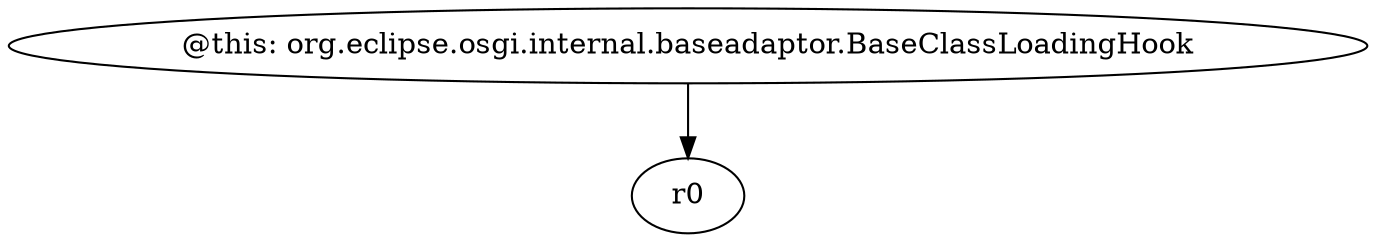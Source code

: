 digraph g {
0[label="@this: org.eclipse.osgi.internal.baseadaptor.BaseClassLoadingHook"]
1[label="r0"]
0->1[label=""]
}